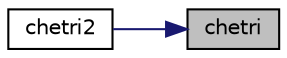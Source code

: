 digraph "chetri"
{
 // LATEX_PDF_SIZE
  edge [fontname="Helvetica",fontsize="10",labelfontname="Helvetica",labelfontsize="10"];
  node [fontname="Helvetica",fontsize="10",shape=record];
  rankdir="RL";
  Node1 [label="chetri",height=0.2,width=0.4,color="black", fillcolor="grey75", style="filled", fontcolor="black",tooltip="CHETRI"];
  Node1 -> Node2 [dir="back",color="midnightblue",fontsize="10",style="solid",fontname="Helvetica"];
  Node2 [label="chetri2",height=0.2,width=0.4,color="black", fillcolor="white", style="filled",URL="$chetri2_8f.html#a465ce5fd883b0d3892a8194638c91e6c",tooltip="CHETRI2"];
}
